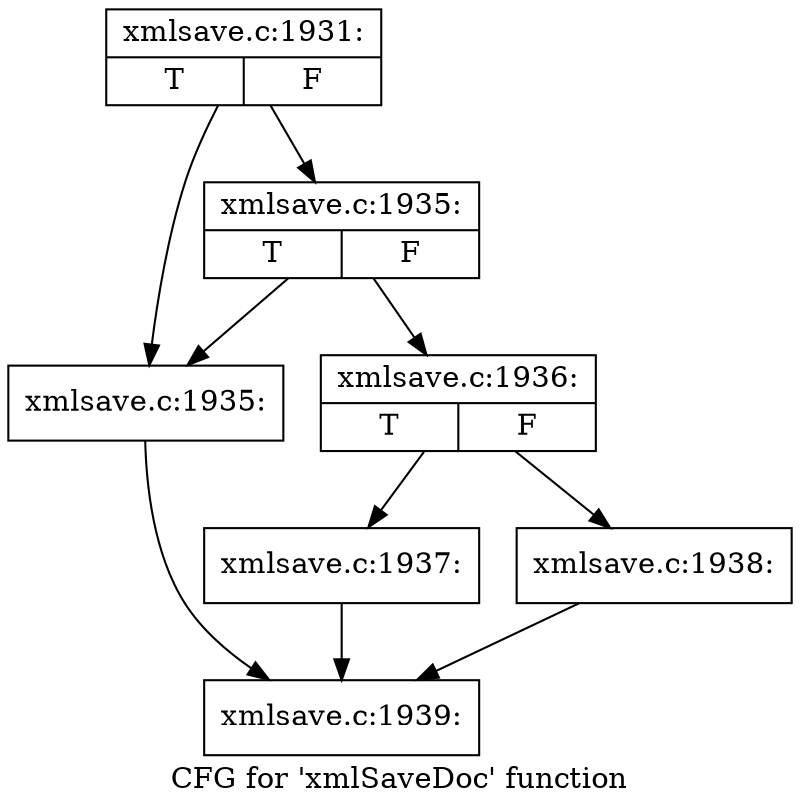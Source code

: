 digraph "CFG for 'xmlSaveDoc' function" {
	label="CFG for 'xmlSaveDoc' function";

	Node0x56f85e0 [shape=record,label="{xmlsave.c:1931:|{<s0>T|<s1>F}}"];
	Node0x56f85e0 -> Node0x5696040;
	Node0x56f85e0 -> Node0x56960e0;
	Node0x56960e0 [shape=record,label="{xmlsave.c:1935:|{<s0>T|<s1>F}}"];
	Node0x56960e0 -> Node0x5696040;
	Node0x56960e0 -> Node0x5696090;
	Node0x5696040 [shape=record,label="{xmlsave.c:1935:}"];
	Node0x5696040 -> Node0x56f7e40;
	Node0x5696090 [shape=record,label="{xmlsave.c:1936:|{<s0>T|<s1>F}}"];
	Node0x5696090 -> Node0x56fa670;
	Node0x5696090 -> Node0x56fa6c0;
	Node0x56fa670 [shape=record,label="{xmlsave.c:1937:}"];
	Node0x56fa670 -> Node0x56f7e40;
	Node0x56fa6c0 [shape=record,label="{xmlsave.c:1938:}"];
	Node0x56fa6c0 -> Node0x56f7e40;
	Node0x56f7e40 [shape=record,label="{xmlsave.c:1939:}"];
}
